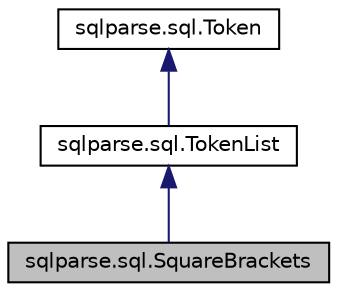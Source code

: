 digraph "sqlparse.sql.SquareBrackets"
{
 // LATEX_PDF_SIZE
  edge [fontname="Helvetica",fontsize="10",labelfontname="Helvetica",labelfontsize="10"];
  node [fontname="Helvetica",fontsize="10",shape=record];
  Node1 [label="sqlparse.sql.SquareBrackets",height=0.2,width=0.4,color="black", fillcolor="grey75", style="filled", fontcolor="black",tooltip=" "];
  Node2 -> Node1 [dir="back",color="midnightblue",fontsize="10",style="solid",fontname="Helvetica"];
  Node2 [label="sqlparse.sql.TokenList",height=0.2,width=0.4,color="black", fillcolor="white", style="filled",URL="$classsqlparse_1_1sql_1_1_token_list.html",tooltip=" "];
  Node3 -> Node2 [dir="back",color="midnightblue",fontsize="10",style="solid",fontname="Helvetica"];
  Node3 [label="sqlparse.sql.Token",height=0.2,width=0.4,color="black", fillcolor="white", style="filled",URL="$classsqlparse_1_1sql_1_1_token.html",tooltip=" "];
}
